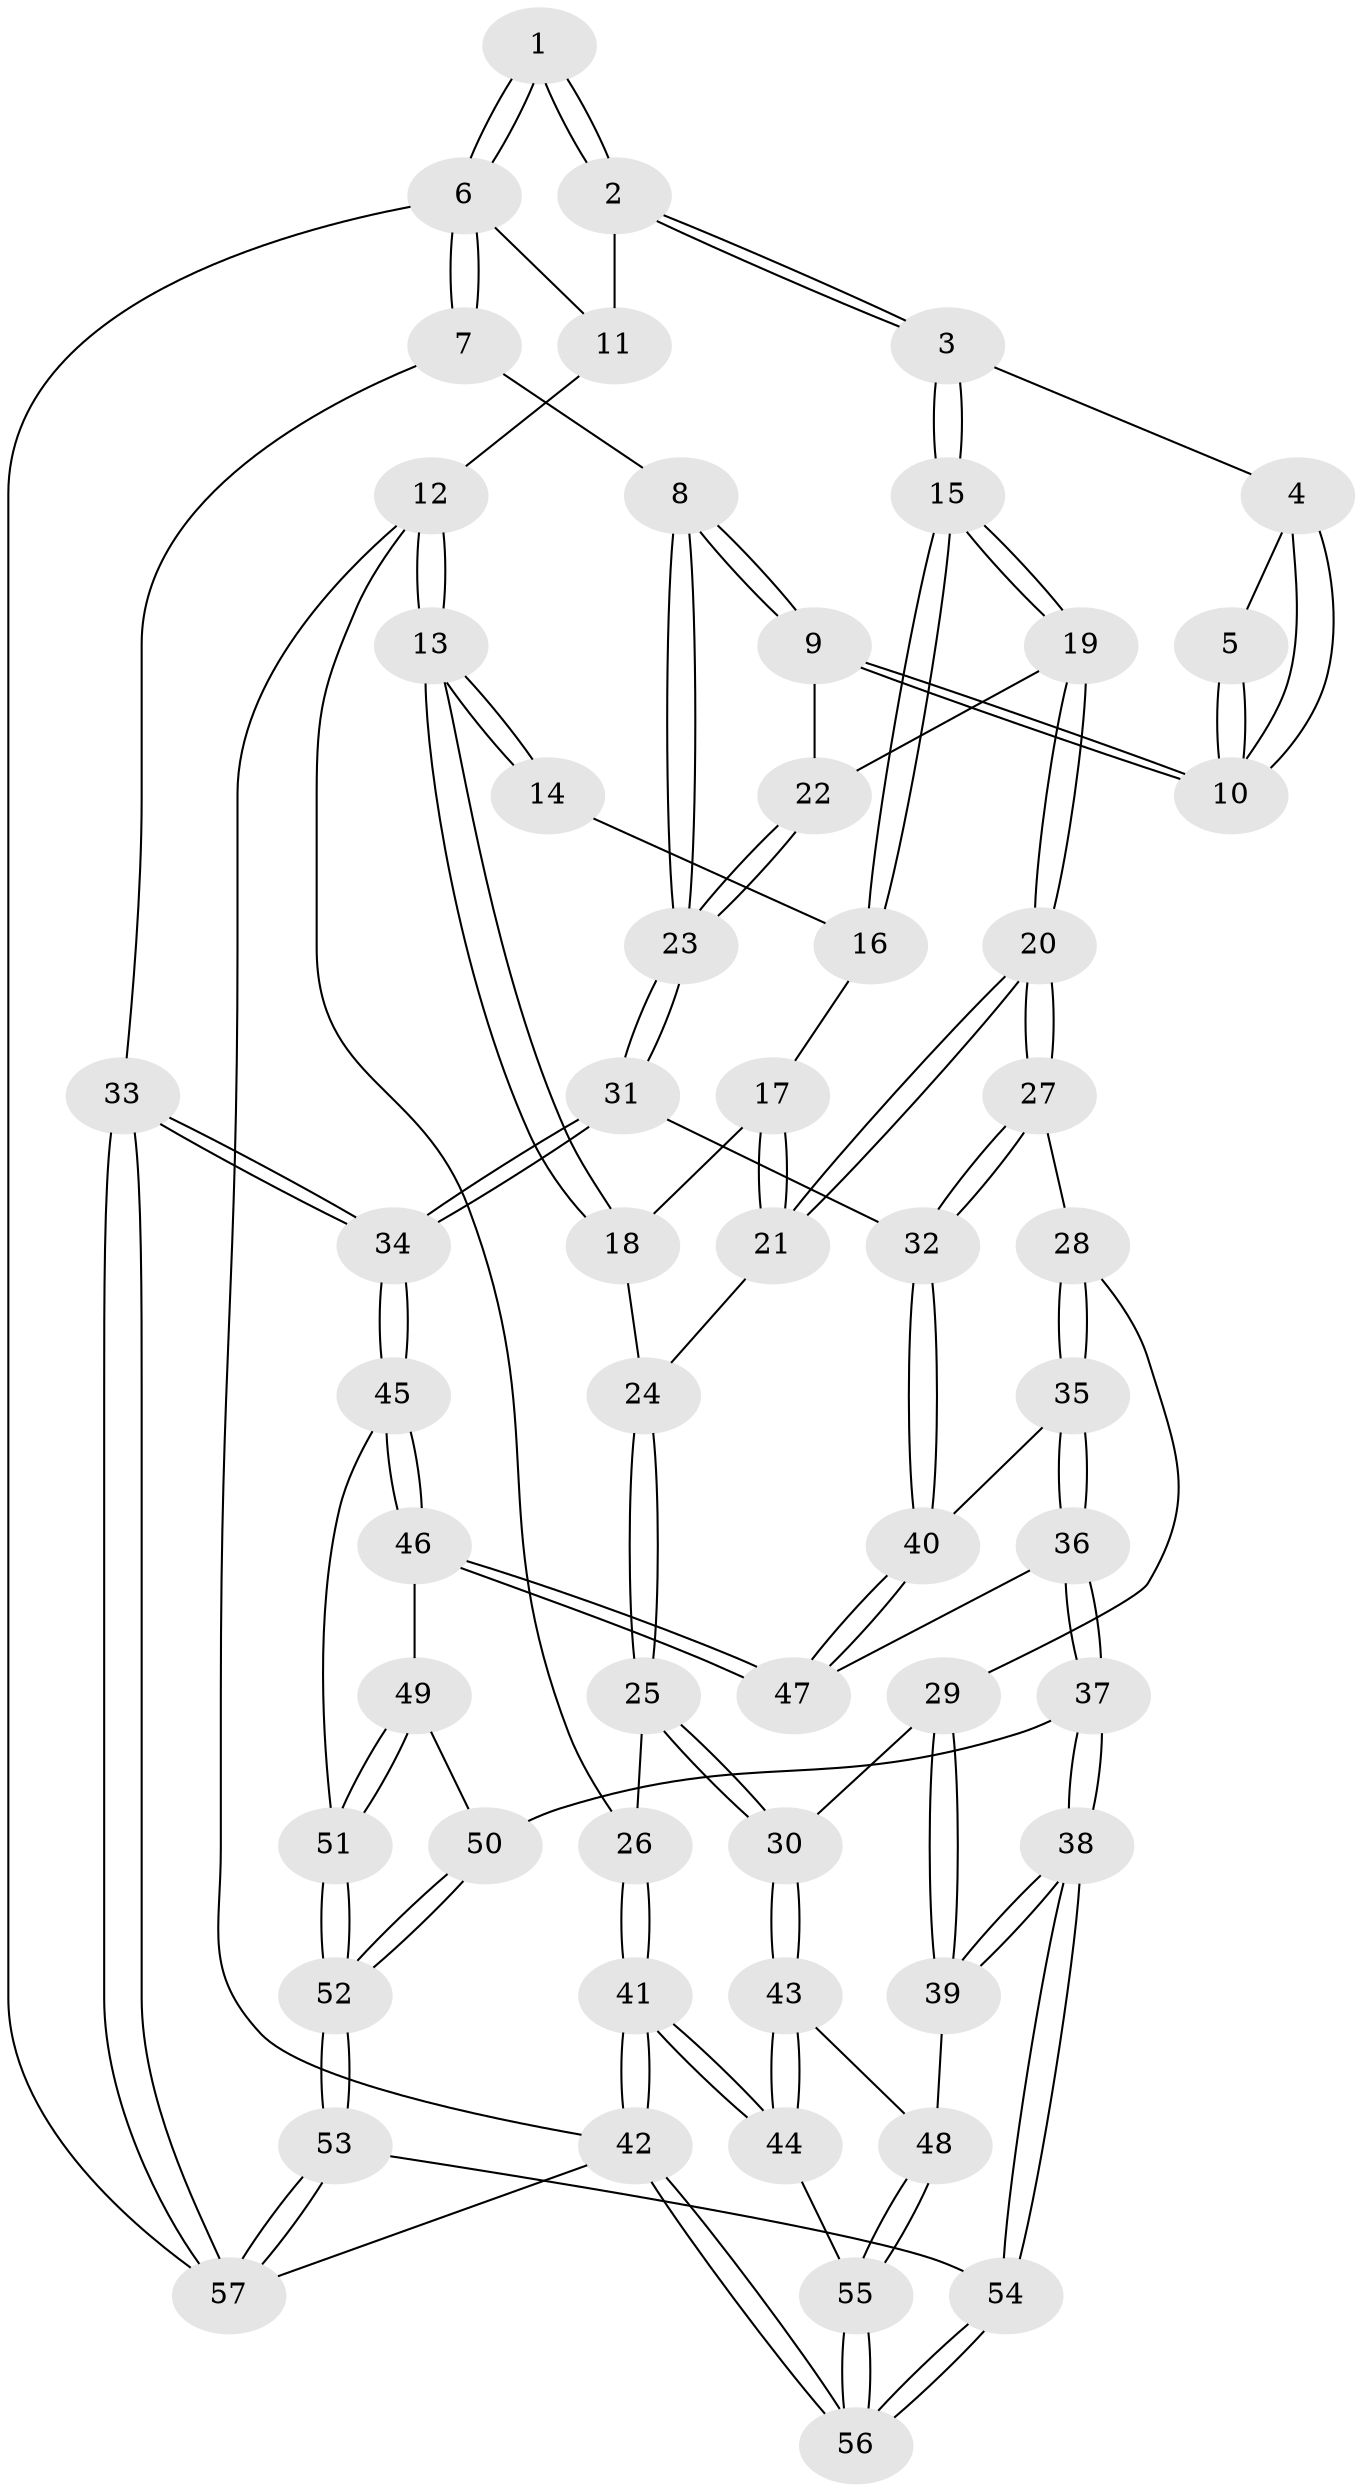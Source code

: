 // coarse degree distribution, {2: 0.08695652173913043, 3: 0.391304347826087, 4: 0.391304347826087, 5: 0.13043478260869565}
// Generated by graph-tools (version 1.1) at 2025/38/03/04/25 23:38:22]
// undirected, 57 vertices, 139 edges
graph export_dot {
  node [color=gray90,style=filled];
  1 [pos="+1+0"];
  2 [pos="+0.5365590661540595+0"];
  3 [pos="+0.5406663073341154+0.1398096536177511"];
  4 [pos="+0.6500755248964153+0.17449497015902118"];
  5 [pos="+0.8493542068479359+0.08112554561256993"];
  6 [pos="+1+0"];
  7 [pos="+1+0.324463120824993"];
  8 [pos="+1+0.3372876463112308"];
  9 [pos="+0.9553135675342749+0.3075178172398736"];
  10 [pos="+0.8983984102847714+0.2767651469079275"];
  11 [pos="+0.17458796103995033+0"];
  12 [pos="+0+0.3310186714767232"];
  13 [pos="+0+0.31779496410331315"];
  14 [pos="+0.14760305295834633+0.10506861575039665"];
  15 [pos="+0.48587872498289175+0.23878785280445836"];
  16 [pos="+0.24700349914930173+0.1902874116747345"];
  17 [pos="+0.16768882621103093+0.26524188862239384"];
  18 [pos="+0+0.3274884257668731"];
  19 [pos="+0.46305015409269384+0.41237298793796645"];
  20 [pos="+0.4582362946008041+0.4223176409203968"];
  21 [pos="+0.29427378635834955+0.42849439204426915"];
  22 [pos="+0.7128251558328368+0.4395019009549668"];
  23 [pos="+0.8350868312833116+0.6076289319030623"];
  24 [pos="+0.22351691176953484+0.4427223710045117"];
  25 [pos="+0.09802617350189538+0.6549220032987529"];
  26 [pos="+0+0.5386468029352404"];
  27 [pos="+0.4706944734830858+0.5463737136060459"];
  28 [pos="+0.47016346690410477+0.5474426476976265"];
  29 [pos="+0.31264510030440207+0.663603134140391"];
  30 [pos="+0.15246144125913347+0.7179404181035023"];
  31 [pos="+0.8017607186646658+0.6822565577619373"];
  32 [pos="+0.7293616550655558+0.6820519833631833"];
  33 [pos="+1+1"];
  34 [pos="+1+1"];
  35 [pos="+0.48139584116137296+0.746635518637642"];
  36 [pos="+0.47082940855139477+0.8125385892522897"];
  37 [pos="+0.46756273709216095+0.8203207878454748"];
  38 [pos="+0.4016126882981666+0.8994592485701529"];
  39 [pos="+0.35316307163612104+0.8727621376378757"];
  40 [pos="+0.6507408096285913+0.8020716769739116"];
  41 [pos="+0+0.8332728170436102"];
  42 [pos="+0+1"];
  43 [pos="+0.15207928758514896+0.726755478322652"];
  44 [pos="+0.11326449570234591+0.8296752376034473"];
  45 [pos="+0.6635709892844739+0.8922851186926515"];
  46 [pos="+0.644761734860576+0.8657473100893776"];
  47 [pos="+0.6415680255086901+0.8398064015141569"];
  48 [pos="+0.32234210964354254+0.8684508365244394"];
  49 [pos="+0.5989458387337505+0.882045201843616"];
  50 [pos="+0.5618766880672371+0.8871301640626671"];
  51 [pos="+0.52548580721352+1"];
  52 [pos="+0.50649040371159+1"];
  53 [pos="+0.4818061132013754+1"];
  54 [pos="+0.4417610736219109+1"];
  55 [pos="+0.13009445744133732+0.9636005169894954"];
  56 [pos="+0.061752347375866+1"];
  57 [pos="+1+1"];
  1 -- 2;
  1 -- 2;
  1 -- 6;
  1 -- 6;
  2 -- 3;
  2 -- 3;
  2 -- 11;
  3 -- 4;
  3 -- 15;
  3 -- 15;
  4 -- 5;
  4 -- 10;
  4 -- 10;
  5 -- 10;
  5 -- 10;
  6 -- 7;
  6 -- 7;
  6 -- 11;
  6 -- 57;
  7 -- 8;
  7 -- 33;
  8 -- 9;
  8 -- 9;
  8 -- 23;
  8 -- 23;
  9 -- 10;
  9 -- 10;
  9 -- 22;
  11 -- 12;
  12 -- 13;
  12 -- 13;
  12 -- 26;
  12 -- 42;
  13 -- 14;
  13 -- 14;
  13 -- 18;
  13 -- 18;
  14 -- 16;
  15 -- 16;
  15 -- 16;
  15 -- 19;
  15 -- 19;
  16 -- 17;
  17 -- 18;
  17 -- 21;
  17 -- 21;
  18 -- 24;
  19 -- 20;
  19 -- 20;
  19 -- 22;
  20 -- 21;
  20 -- 21;
  20 -- 27;
  20 -- 27;
  21 -- 24;
  22 -- 23;
  22 -- 23;
  23 -- 31;
  23 -- 31;
  24 -- 25;
  24 -- 25;
  25 -- 26;
  25 -- 30;
  25 -- 30;
  26 -- 41;
  26 -- 41;
  27 -- 28;
  27 -- 32;
  27 -- 32;
  28 -- 29;
  28 -- 35;
  28 -- 35;
  29 -- 30;
  29 -- 39;
  29 -- 39;
  30 -- 43;
  30 -- 43;
  31 -- 32;
  31 -- 34;
  31 -- 34;
  32 -- 40;
  32 -- 40;
  33 -- 34;
  33 -- 34;
  33 -- 57;
  33 -- 57;
  34 -- 45;
  34 -- 45;
  35 -- 36;
  35 -- 36;
  35 -- 40;
  36 -- 37;
  36 -- 37;
  36 -- 47;
  37 -- 38;
  37 -- 38;
  37 -- 50;
  38 -- 39;
  38 -- 39;
  38 -- 54;
  38 -- 54;
  39 -- 48;
  40 -- 47;
  40 -- 47;
  41 -- 42;
  41 -- 42;
  41 -- 44;
  41 -- 44;
  42 -- 56;
  42 -- 56;
  42 -- 57;
  43 -- 44;
  43 -- 44;
  43 -- 48;
  44 -- 55;
  45 -- 46;
  45 -- 46;
  45 -- 51;
  46 -- 47;
  46 -- 47;
  46 -- 49;
  48 -- 55;
  48 -- 55;
  49 -- 50;
  49 -- 51;
  49 -- 51;
  50 -- 52;
  50 -- 52;
  51 -- 52;
  51 -- 52;
  52 -- 53;
  52 -- 53;
  53 -- 54;
  53 -- 57;
  53 -- 57;
  54 -- 56;
  54 -- 56;
  55 -- 56;
  55 -- 56;
}
